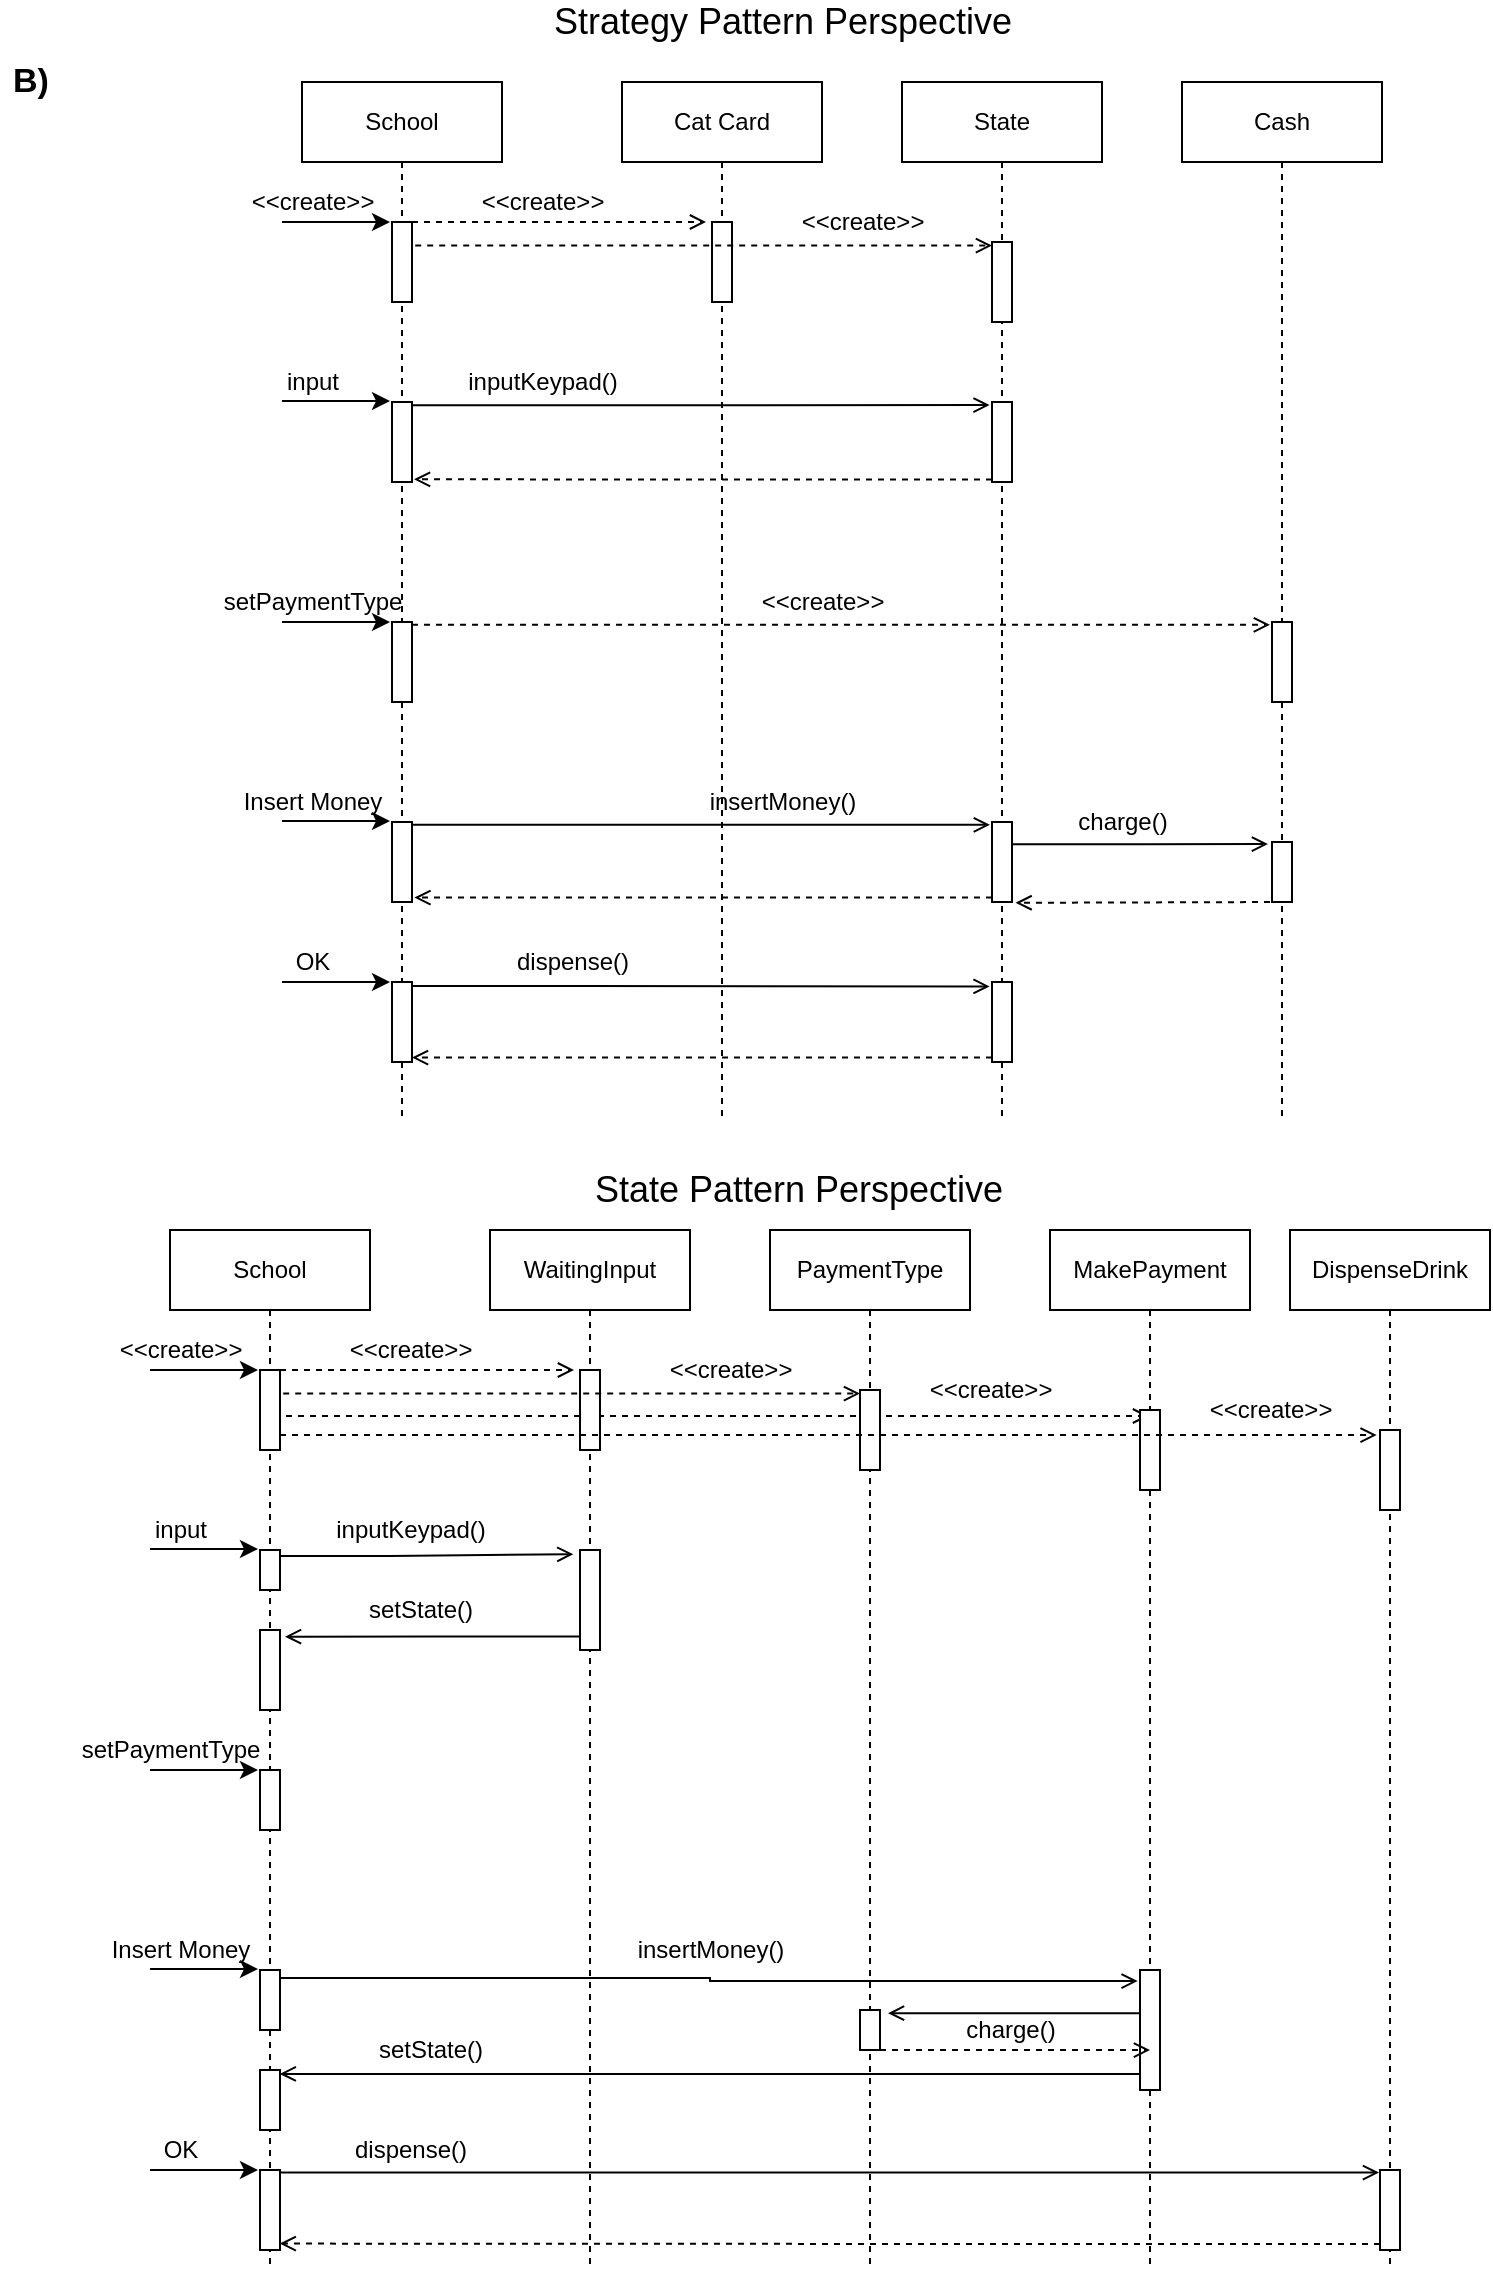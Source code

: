 <mxfile version="13.7.9" type="device"><diagram name="Page-1" id="e7e014a7-5840-1c2e-5031-d8a46d1fe8dd"><mxGraphModel dx="2031" dy="1174" grid="1" gridSize="10" guides="1" tooltips="1" connect="1" arrows="1" fold="1" page="1" pageScale="1" pageWidth="827" pageHeight="1169" background="#FFFFFF" math="0" shadow="0"><root><mxCell id="0"/><mxCell id="1" parent="0"/><mxCell id="lC1kLUlqM52wTR6yFAsP-41" value="School" style="shape=umlLifeline;perimeter=lifelinePerimeter;whiteSpace=wrap;html=1;container=1;collapsible=0;recursiveResize=0;outlineConnect=0;" vertex="1" parent="1"><mxGeometry x="166" y="40" width="100" height="520" as="geometry"/></mxCell><mxCell id="lC1kLUlqM52wTR6yFAsP-45" value="" style="html=1;points=[];perimeter=orthogonalPerimeter;" vertex="1" parent="lC1kLUlqM52wTR6yFAsP-41"><mxGeometry x="45" y="70" width="10" height="40" as="geometry"/></mxCell><mxCell id="lC1kLUlqM52wTR6yFAsP-46" value="" style="html=1;points=[];perimeter=orthogonalPerimeter;" vertex="1" parent="lC1kLUlqM52wTR6yFAsP-41"><mxGeometry x="45" y="160" width="10" height="40" as="geometry"/></mxCell><mxCell id="lC1kLUlqM52wTR6yFAsP-61" value="" style="html=1;points=[];perimeter=orthogonalPerimeter;" vertex="1" parent="lC1kLUlqM52wTR6yFAsP-41"><mxGeometry x="45" y="370" width="10" height="40" as="geometry"/></mxCell><mxCell id="lC1kLUlqM52wTR6yFAsP-75" value="" style="html=1;points=[];perimeter=orthogonalPerimeter;" vertex="1" parent="lC1kLUlqM52wTR6yFAsP-41"><mxGeometry x="45" y="450" width="10" height="40" as="geometry"/></mxCell><mxCell id="lC1kLUlqM52wTR6yFAsP-67" style="edgeStyle=orthogonalEdgeStyle;rounded=0;orthogonalLoop=1;jettySize=auto;html=1;entryX=-0.105;entryY=0.035;entryDx=0;entryDy=0;entryPerimeter=0;endArrow=open;endFill=0;dashed=1;" edge="1" parent="1" source="lC1kLUlqM52wTR6yFAsP-47" target="lC1kLUlqM52wTR6yFAsP-56"><mxGeometry relative="1" as="geometry"><Array as="points"><mxPoint x="436" y="311"/></Array></mxGeometry></mxCell><mxCell id="lC1kLUlqM52wTR6yFAsP-47" value="" style="html=1;points=[];perimeter=orthogonalPerimeter;" vertex="1" parent="1"><mxGeometry x="211" y="310" width="10" height="40" as="geometry"/></mxCell><mxCell id="lC1kLUlqM52wTR6yFAsP-48" value="Cat Card" style="shape=umlLifeline;perimeter=lifelinePerimeter;whiteSpace=wrap;html=1;container=1;collapsible=0;recursiveResize=0;outlineConnect=0;" vertex="1" parent="1"><mxGeometry x="326" y="40" width="100" height="520" as="geometry"/></mxCell><mxCell id="lC1kLUlqM52wTR6yFAsP-49" value="" style="html=1;points=[];perimeter=orthogonalPerimeter;" vertex="1" parent="lC1kLUlqM52wTR6yFAsP-48"><mxGeometry x="45" y="70" width="10" height="40" as="geometry"/></mxCell><mxCell id="lC1kLUlqM52wTR6yFAsP-51" value="State" style="shape=umlLifeline;perimeter=lifelinePerimeter;whiteSpace=wrap;html=1;container=1;collapsible=0;recursiveResize=0;outlineConnect=0;" vertex="1" parent="1"><mxGeometry x="466" y="40" width="100" height="520" as="geometry"/></mxCell><mxCell id="lC1kLUlqM52wTR6yFAsP-52" value="" style="html=1;points=[];perimeter=orthogonalPerimeter;" vertex="1" parent="lC1kLUlqM52wTR6yFAsP-51"><mxGeometry x="45" y="80" width="10" height="40" as="geometry"/></mxCell><mxCell id="lC1kLUlqM52wTR6yFAsP-53" value="" style="html=1;points=[];perimeter=orthogonalPerimeter;" vertex="1" parent="lC1kLUlqM52wTR6yFAsP-51"><mxGeometry x="45" y="160" width="10" height="40" as="geometry"/></mxCell><mxCell id="lC1kLUlqM52wTR6yFAsP-76" value="" style="html=1;points=[];perimeter=orthogonalPerimeter;" vertex="1" parent="lC1kLUlqM52wTR6yFAsP-51"><mxGeometry x="45" y="450" width="10" height="40" as="geometry"/></mxCell><mxCell id="lC1kLUlqM52wTR6yFAsP-54" value="Cash" style="shape=umlLifeline;perimeter=lifelinePerimeter;whiteSpace=wrap;html=1;container=1;collapsible=0;recursiveResize=0;outlineConnect=0;" vertex="1" parent="1"><mxGeometry x="606" y="40" width="100" height="520" as="geometry"/></mxCell><mxCell id="lC1kLUlqM52wTR6yFAsP-56" value="" style="html=1;points=[];perimeter=orthogonalPerimeter;" vertex="1" parent="lC1kLUlqM52wTR6yFAsP-54"><mxGeometry x="45" y="270" width="10" height="40" as="geometry"/></mxCell><mxCell id="lC1kLUlqM52wTR6yFAsP-63" value="" style="html=1;points=[];perimeter=orthogonalPerimeter;" vertex="1" parent="lC1kLUlqM52wTR6yFAsP-54"><mxGeometry x="45" y="380" width="10" height="30" as="geometry"/></mxCell><mxCell id="lC1kLUlqM52wTR6yFAsP-57" style="edgeStyle=orthogonalEdgeStyle;rounded=0;orthogonalLoop=1;jettySize=auto;html=1;endArrow=open;endFill=0;dashed=1;" edge="1" parent="1" source="lC1kLUlqM52wTR6yFAsP-45"><mxGeometry relative="1" as="geometry"><mxPoint x="368" y="110" as="targetPoint"/><Array as="points"><mxPoint x="368" y="110"/></Array></mxGeometry></mxCell><mxCell id="lC1kLUlqM52wTR6yFAsP-58" value="&amp;lt;&amp;lt;create&amp;gt;&amp;gt;" style="text;html=1;align=center;verticalAlign=middle;resizable=0;points=[];autosize=1;" vertex="1" parent="1"><mxGeometry x="246" y="90" width="80" height="20" as="geometry"/></mxCell><mxCell id="lC1kLUlqM52wTR6yFAsP-59" style="edgeStyle=orthogonalEdgeStyle;rounded=0;orthogonalLoop=1;jettySize=auto;html=1;endArrow=open;endFill=0;dashed=1;entryX=0;entryY=0.045;entryDx=0;entryDy=0;entryPerimeter=0;exitX=1.16;exitY=0.295;exitDx=0;exitDy=0;exitPerimeter=0;" edge="1" parent="1" source="lC1kLUlqM52wTR6yFAsP-45" target="lC1kLUlqM52wTR6yFAsP-52"><mxGeometry relative="1" as="geometry"><mxPoint x="221" y="130" as="sourcePoint"/><mxPoint x="368" y="130" as="targetPoint"/><Array as="points"/></mxGeometry></mxCell><mxCell id="lC1kLUlqM52wTR6yFAsP-60" value="&amp;lt;&amp;lt;create&amp;gt;&amp;gt;" style="text;html=1;align=center;verticalAlign=middle;resizable=0;points=[];autosize=1;" vertex="1" parent="1"><mxGeometry x="406" y="100" width="80" height="20" as="geometry"/></mxCell><mxCell id="lC1kLUlqM52wTR6yFAsP-71" style="edgeStyle=orthogonalEdgeStyle;rounded=0;orthogonalLoop=1;jettySize=auto;html=1;entryX=-0.2;entryY=0.035;entryDx=0;entryDy=0;entryPerimeter=0;endArrow=open;endFill=0;" edge="1" parent="1" source="lC1kLUlqM52wTR6yFAsP-62" target="lC1kLUlqM52wTR6yFAsP-63"><mxGeometry relative="1" as="geometry"><Array as="points"><mxPoint x="586" y="421"/></Array></mxGeometry></mxCell><mxCell id="lC1kLUlqM52wTR6yFAsP-74" style="edgeStyle=orthogonalEdgeStyle;rounded=0;orthogonalLoop=1;jettySize=auto;html=1;entryX=1.12;entryY=0.945;entryDx=0;entryDy=0;entryPerimeter=0;dashed=1;endArrow=open;endFill=0;" edge="1" parent="1" source="lC1kLUlqM52wTR6yFAsP-62" target="lC1kLUlqM52wTR6yFAsP-61"><mxGeometry relative="1" as="geometry"><Array as="points"><mxPoint x="366" y="448"/></Array></mxGeometry></mxCell><mxCell id="lC1kLUlqM52wTR6yFAsP-62" value="" style="html=1;points=[];perimeter=orthogonalPerimeter;" vertex="1" parent="1"><mxGeometry x="511" y="410" width="10" height="40" as="geometry"/></mxCell><mxCell id="lC1kLUlqM52wTR6yFAsP-64" style="edgeStyle=orthogonalEdgeStyle;rounded=0;orthogonalLoop=1;jettySize=auto;html=1;entryX=-0.119;entryY=0.039;entryDx=0;entryDy=0;entryPerimeter=0;endArrow=open;endFill=0;" edge="1" parent="1" source="lC1kLUlqM52wTR6yFAsP-46" target="lC1kLUlqM52wTR6yFAsP-53"><mxGeometry relative="1" as="geometry"><Array as="points"><mxPoint x="366" y="202"/></Array></mxGeometry></mxCell><mxCell id="lC1kLUlqM52wTR6yFAsP-65" value="inputKeypad()" style="text;html=1;align=center;verticalAlign=middle;resizable=0;points=[];autosize=1;" vertex="1" parent="1"><mxGeometry x="241" y="180" width="90" height="20" as="geometry"/></mxCell><mxCell id="lC1kLUlqM52wTR6yFAsP-66" style="edgeStyle=orthogonalEdgeStyle;rounded=0;orthogonalLoop=1;jettySize=auto;html=1;dashed=1;endArrow=open;endFill=0;entryX=1.1;entryY=0.967;entryDx=0;entryDy=0;entryPerimeter=0;" edge="1" parent="1" source="lC1kLUlqM52wTR6yFAsP-53" target="lC1kLUlqM52wTR6yFAsP-46"><mxGeometry relative="1" as="geometry"><Array as="points"><mxPoint x="366" y="239"/></Array></mxGeometry></mxCell><mxCell id="lC1kLUlqM52wTR6yFAsP-68" value="&amp;lt;&amp;lt;create&amp;gt;&amp;gt;" style="text;html=1;align=center;verticalAlign=middle;resizable=0;points=[];autosize=1;" vertex="1" parent="1"><mxGeometry x="386" y="290" width="80" height="20" as="geometry"/></mxCell><mxCell id="lC1kLUlqM52wTR6yFAsP-69" style="edgeStyle=orthogonalEdgeStyle;rounded=0;orthogonalLoop=1;jettySize=auto;html=1;entryX=-0.105;entryY=0.035;entryDx=0;entryDy=0;entryPerimeter=0;endArrow=open;endFill=0;" edge="1" parent="1" source="lC1kLUlqM52wTR6yFAsP-61" target="lC1kLUlqM52wTR6yFAsP-62"><mxGeometry relative="1" as="geometry"><Array as="points"><mxPoint x="366" y="411"/></Array></mxGeometry></mxCell><mxCell id="lC1kLUlqM52wTR6yFAsP-70" value="insertMoney()" style="text;html=1;align=center;verticalAlign=middle;resizable=0;points=[];autosize=1;" vertex="1" parent="1"><mxGeometry x="361" y="390" width="90" height="20" as="geometry"/></mxCell><mxCell id="lC1kLUlqM52wTR6yFAsP-72" value="charge()" style="text;html=1;align=center;verticalAlign=middle;resizable=0;points=[];autosize=1;" vertex="1" parent="1"><mxGeometry x="546" y="400" width="60" height="20" as="geometry"/></mxCell><mxCell id="lC1kLUlqM52wTR6yFAsP-73" style="edgeStyle=orthogonalEdgeStyle;rounded=0;orthogonalLoop=1;jettySize=auto;html=1;entryX=1.181;entryY=1.011;entryDx=0;entryDy=0;entryPerimeter=0;endArrow=open;endFill=0;dashed=1;" edge="1" parent="1" source="lC1kLUlqM52wTR6yFAsP-63" target="lC1kLUlqM52wTR6yFAsP-62"><mxGeometry relative="1" as="geometry"><Array as="points"><mxPoint x="523" y="450"/></Array></mxGeometry></mxCell><mxCell id="lC1kLUlqM52wTR6yFAsP-77" style="edgeStyle=orthogonalEdgeStyle;rounded=0;orthogonalLoop=1;jettySize=auto;html=1;entryX=-0.12;entryY=0.055;entryDx=0;entryDy=0;entryPerimeter=0;endArrow=open;endFill=0;" edge="1" parent="1" source="lC1kLUlqM52wTR6yFAsP-75" target="lC1kLUlqM52wTR6yFAsP-76"><mxGeometry relative="1" as="geometry"><Array as="points"><mxPoint x="306" y="492"/><mxPoint x="306" y="492"/></Array></mxGeometry></mxCell><mxCell id="lC1kLUlqM52wTR6yFAsP-78" value="dispense()" style="text;html=1;align=center;verticalAlign=middle;resizable=0;points=[];autosize=1;" vertex="1" parent="1"><mxGeometry x="266" y="470" width="70" height="20" as="geometry"/></mxCell><mxCell id="lC1kLUlqM52wTR6yFAsP-79" style="edgeStyle=orthogonalEdgeStyle;rounded=0;orthogonalLoop=1;jettySize=auto;html=1;entryX=1;entryY=0.945;entryDx=0;entryDy=0;entryPerimeter=0;endArrow=open;endFill=0;dashed=1;" edge="1" parent="1" source="lC1kLUlqM52wTR6yFAsP-76" target="lC1kLUlqM52wTR6yFAsP-75"><mxGeometry relative="1" as="geometry"><Array as="points"><mxPoint x="366" y="528"/></Array></mxGeometry></mxCell><mxCell id="lC1kLUlqM52wTR6yFAsP-114" value="School" style="shape=umlLifeline;perimeter=lifelinePerimeter;whiteSpace=wrap;html=1;container=1;collapsible=0;recursiveResize=0;outlineConnect=0;" vertex="1" parent="1"><mxGeometry x="100" y="614" width="100" height="520" as="geometry"/></mxCell><mxCell id="lC1kLUlqM52wTR6yFAsP-115" value="" style="html=1;points=[];perimeter=orthogonalPerimeter;" vertex="1" parent="lC1kLUlqM52wTR6yFAsP-114"><mxGeometry x="45" y="70" width="10" height="40" as="geometry"/></mxCell><mxCell id="lC1kLUlqM52wTR6yFAsP-116" value="" style="html=1;points=[];perimeter=orthogonalPerimeter;" vertex="1" parent="lC1kLUlqM52wTR6yFAsP-114"><mxGeometry x="45" y="160" width="10" height="20" as="geometry"/></mxCell><mxCell id="lC1kLUlqM52wTR6yFAsP-117" value="" style="html=1;points=[];perimeter=orthogonalPerimeter;" vertex="1" parent="lC1kLUlqM52wTR6yFAsP-114"><mxGeometry x="45" y="370" width="10" height="30" as="geometry"/></mxCell><mxCell id="lC1kLUlqM52wTR6yFAsP-118" value="" style="html=1;points=[];perimeter=orthogonalPerimeter;" vertex="1" parent="lC1kLUlqM52wTR6yFAsP-114"><mxGeometry x="45" y="470" width="10" height="40" as="geometry"/></mxCell><mxCell id="lC1kLUlqM52wTR6yFAsP-160" value="" style="html=1;points=[];perimeter=orthogonalPerimeter;" vertex="1" parent="lC1kLUlqM52wTR6yFAsP-114"><mxGeometry x="45" y="270" width="10" height="30" as="geometry"/></mxCell><mxCell id="lC1kLUlqM52wTR6yFAsP-169" value="" style="html=1;points=[];perimeter=orthogonalPerimeter;" vertex="1" parent="lC1kLUlqM52wTR6yFAsP-114"><mxGeometry x="45" y="420" width="10" height="30" as="geometry"/></mxCell><mxCell id="lC1kLUlqM52wTR6yFAsP-153" style="edgeStyle=orthogonalEdgeStyle;rounded=0;orthogonalLoop=1;jettySize=auto;html=1;endArrow=open;endFill=0;dashed=1;" edge="1" parent="1" target="lC1kLUlqM52wTR6yFAsP-127"><mxGeometry relative="1" as="geometry"><mxPoint x="158" y="707" as="sourcePoint"/><mxPoint x="582" y="834" as="targetPoint"/><Array as="points"><mxPoint x="158" y="707"/></Array></mxGeometry></mxCell><mxCell id="lC1kLUlqM52wTR6yFAsP-120" value="" style="html=1;points=[];perimeter=orthogonalPerimeter;" vertex="1" parent="1"><mxGeometry x="145" y="814" width="10" height="40" as="geometry"/></mxCell><mxCell id="lC1kLUlqM52wTR6yFAsP-121" value="WaitingInput" style="shape=umlLifeline;perimeter=lifelinePerimeter;whiteSpace=wrap;html=1;container=1;collapsible=0;recursiveResize=0;outlineConnect=0;" vertex="1" parent="1"><mxGeometry x="260" y="614" width="100" height="520" as="geometry"/></mxCell><mxCell id="lC1kLUlqM52wTR6yFAsP-122" value="" style="html=1;points=[];perimeter=orthogonalPerimeter;" vertex="1" parent="lC1kLUlqM52wTR6yFAsP-121"><mxGeometry x="45" y="70" width="10" height="40" as="geometry"/></mxCell><mxCell id="lC1kLUlqM52wTR6yFAsP-148" value="" style="html=1;points=[];perimeter=orthogonalPerimeter;" vertex="1" parent="lC1kLUlqM52wTR6yFAsP-121"><mxGeometry x="45" y="160" width="10" height="50" as="geometry"/></mxCell><mxCell id="lC1kLUlqM52wTR6yFAsP-123" value="PaymentType" style="shape=umlLifeline;perimeter=lifelinePerimeter;whiteSpace=wrap;html=1;container=1;collapsible=0;recursiveResize=0;outlineConnect=0;" vertex="1" parent="1"><mxGeometry x="400" y="614" width="100" height="520" as="geometry"/></mxCell><mxCell id="lC1kLUlqM52wTR6yFAsP-124" value="" style="html=1;points=[];perimeter=orthogonalPerimeter;" vertex="1" parent="lC1kLUlqM52wTR6yFAsP-123"><mxGeometry x="45" y="80" width="10" height="40" as="geometry"/></mxCell><mxCell id="lC1kLUlqM52wTR6yFAsP-164" value="" style="html=1;points=[];perimeter=orthogonalPerimeter;" vertex="1" parent="lC1kLUlqM52wTR6yFAsP-123"><mxGeometry x="45" y="390" width="10" height="20" as="geometry"/></mxCell><mxCell id="lC1kLUlqM52wTR6yFAsP-127" value="MakePayment" style="shape=umlLifeline;perimeter=lifelinePerimeter;whiteSpace=wrap;html=1;container=1;collapsible=0;recursiveResize=0;outlineConnect=0;" vertex="1" parent="1"><mxGeometry x="540" y="614" width="100" height="520" as="geometry"/></mxCell><mxCell id="lC1kLUlqM52wTR6yFAsP-152" value="" style="html=1;points=[];perimeter=orthogonalPerimeter;" vertex="1" parent="lC1kLUlqM52wTR6yFAsP-127"><mxGeometry x="45" y="90" width="10" height="40" as="geometry"/></mxCell><mxCell id="lC1kLUlqM52wTR6yFAsP-161" value="" style="html=1;points=[];perimeter=orthogonalPerimeter;" vertex="1" parent="lC1kLUlqM52wTR6yFAsP-127"><mxGeometry x="45" y="370" width="10" height="60" as="geometry"/></mxCell><mxCell id="lC1kLUlqM52wTR6yFAsP-130" style="edgeStyle=orthogonalEdgeStyle;rounded=0;orthogonalLoop=1;jettySize=auto;html=1;endArrow=open;endFill=0;dashed=1;" edge="1" parent="1" source="lC1kLUlqM52wTR6yFAsP-115"><mxGeometry relative="1" as="geometry"><mxPoint x="302" y="684" as="targetPoint"/><Array as="points"><mxPoint x="302" y="684"/></Array></mxGeometry></mxCell><mxCell id="lC1kLUlqM52wTR6yFAsP-131" value="&amp;lt;&amp;lt;create&amp;gt;&amp;gt;" style="text;html=1;align=center;verticalAlign=middle;resizable=0;points=[];autosize=1;" vertex="1" parent="1"><mxGeometry x="180" y="664" width="80" height="20" as="geometry"/></mxCell><mxCell id="lC1kLUlqM52wTR6yFAsP-132" style="edgeStyle=orthogonalEdgeStyle;rounded=0;orthogonalLoop=1;jettySize=auto;html=1;endArrow=open;endFill=0;dashed=1;entryX=0;entryY=0.045;entryDx=0;entryDy=0;entryPerimeter=0;exitX=1.16;exitY=0.295;exitDx=0;exitDy=0;exitPerimeter=0;" edge="1" parent="1" source="lC1kLUlqM52wTR6yFAsP-115" target="lC1kLUlqM52wTR6yFAsP-124"><mxGeometry relative="1" as="geometry"><mxPoint x="155" y="704" as="sourcePoint"/><mxPoint x="302" y="704" as="targetPoint"/><Array as="points"/></mxGeometry></mxCell><mxCell id="lC1kLUlqM52wTR6yFAsP-133" value="&amp;lt;&amp;lt;create&amp;gt;&amp;gt;" style="text;html=1;align=center;verticalAlign=middle;resizable=0;points=[];autosize=1;" vertex="1" parent="1"><mxGeometry x="340" y="674" width="80" height="20" as="geometry"/></mxCell><mxCell id="lC1kLUlqM52wTR6yFAsP-138" value="inputKeypad()" style="text;html=1;align=center;verticalAlign=middle;resizable=0;points=[];autosize=1;" vertex="1" parent="1"><mxGeometry x="175" y="754" width="90" height="20" as="geometry"/></mxCell><mxCell id="lC1kLUlqM52wTR6yFAsP-146" value="dispense()" style="text;html=1;align=center;verticalAlign=middle;resizable=0;points=[];autosize=1;" vertex="1" parent="1"><mxGeometry x="185" y="1064" width="70" height="20" as="geometry"/></mxCell><mxCell id="lC1kLUlqM52wTR6yFAsP-149" style="edgeStyle=orthogonalEdgeStyle;rounded=0;orthogonalLoop=1;jettySize=auto;html=1;entryX=-0.333;entryY=0.042;entryDx=0;entryDy=0;entryPerimeter=0;endArrow=open;endFill=0;" edge="1" parent="1" source="lC1kLUlqM52wTR6yFAsP-116" target="lC1kLUlqM52wTR6yFAsP-148"><mxGeometry relative="1" as="geometry"><Array as="points"><mxPoint x="210" y="777"/><mxPoint x="210" y="777"/></Array></mxGeometry></mxCell><mxCell id="lC1kLUlqM52wTR6yFAsP-150" style="edgeStyle=orthogonalEdgeStyle;rounded=0;orthogonalLoop=1;jettySize=auto;html=1;entryX=1.25;entryY=0.083;entryDx=0;entryDy=0;entryPerimeter=0;endArrow=open;endFill=0;" edge="1" parent="1" source="lC1kLUlqM52wTR6yFAsP-148" target="lC1kLUlqM52wTR6yFAsP-120"><mxGeometry relative="1" as="geometry"><Array as="points"><mxPoint x="230" y="817"/></Array></mxGeometry></mxCell><mxCell id="lC1kLUlqM52wTR6yFAsP-151" value="setState()" style="text;html=1;align=center;verticalAlign=middle;resizable=0;points=[];autosize=1;" vertex="1" parent="1"><mxGeometry x="190" y="794" width="70" height="20" as="geometry"/></mxCell><mxCell id="lC1kLUlqM52wTR6yFAsP-154" value="&amp;lt;&amp;lt;create&amp;gt;&amp;gt;" style="text;html=1;align=center;verticalAlign=middle;resizable=0;points=[];autosize=1;" vertex="1" parent="1"><mxGeometry x="470" y="684" width="80" height="20" as="geometry"/></mxCell><mxCell id="lC1kLUlqM52wTR6yFAsP-155" value="DispenseDrink" style="shape=umlLifeline;perimeter=lifelinePerimeter;whiteSpace=wrap;html=1;container=1;collapsible=0;recursiveResize=0;outlineConnect=0;" vertex="1" parent="1"><mxGeometry x="660" y="614" width="100" height="520" as="geometry"/></mxCell><mxCell id="lC1kLUlqM52wTR6yFAsP-156" value="" style="html=1;points=[];perimeter=orthogonalPerimeter;" vertex="1" parent="lC1kLUlqM52wTR6yFAsP-155"><mxGeometry x="45" y="100" width="10" height="40" as="geometry"/></mxCell><mxCell id="lC1kLUlqM52wTR6yFAsP-172" value="" style="html=1;points=[];perimeter=orthogonalPerimeter;" vertex="1" parent="lC1kLUlqM52wTR6yFAsP-155"><mxGeometry x="45" y="470" width="10" height="40" as="geometry"/></mxCell><mxCell id="lC1kLUlqM52wTR6yFAsP-157" style="edgeStyle=orthogonalEdgeStyle;rounded=0;orthogonalLoop=1;jettySize=auto;html=1;entryX=-0.167;entryY=0.063;entryDx=0;entryDy=0;entryPerimeter=0;dashed=1;endArrow=open;endFill=0;" edge="1" parent="1" source="lC1kLUlqM52wTR6yFAsP-115" target="lC1kLUlqM52wTR6yFAsP-156"><mxGeometry relative="1" as="geometry"><Array as="points"><mxPoint x="430" y="717"/></Array></mxGeometry></mxCell><mxCell id="lC1kLUlqM52wTR6yFAsP-158" value="&amp;lt;&amp;lt;create&amp;gt;&amp;gt;" style="text;html=1;align=center;verticalAlign=middle;resizable=0;points=[];autosize=1;" vertex="1" parent="1"><mxGeometry x="610" y="694" width="80" height="20" as="geometry"/></mxCell><mxCell id="lC1kLUlqM52wTR6yFAsP-162" style="edgeStyle=orthogonalEdgeStyle;rounded=0;orthogonalLoop=1;jettySize=auto;html=1;entryX=-0.117;entryY=0.092;entryDx=0;entryDy=0;entryPerimeter=0;endArrow=open;endFill=0;" edge="1" parent="1" source="lC1kLUlqM52wTR6yFAsP-117" target="lC1kLUlqM52wTR6yFAsP-161"><mxGeometry relative="1" as="geometry"><Array as="points"><mxPoint x="370" y="988"/></Array></mxGeometry></mxCell><mxCell id="lC1kLUlqM52wTR6yFAsP-163" value="insertMoney()" style="text;html=1;align=center;verticalAlign=middle;resizable=0;points=[];autosize=1;" vertex="1" parent="1"><mxGeometry x="325" y="964" width="90" height="20" as="geometry"/></mxCell><mxCell id="lC1kLUlqM52wTR6yFAsP-166" style="edgeStyle=orthogonalEdgeStyle;rounded=0;orthogonalLoop=1;jettySize=auto;html=1;entryX=1.4;entryY=0.081;entryDx=0;entryDy=0;entryPerimeter=0;endArrow=open;endFill=0;" edge="1" parent="1" source="lC1kLUlqM52wTR6yFAsP-161" target="lC1kLUlqM52wTR6yFAsP-164"><mxGeometry relative="1" as="geometry"><Array as="points"><mxPoint x="520" y="1006"/></Array></mxGeometry></mxCell><mxCell id="lC1kLUlqM52wTR6yFAsP-167" value="charge()" style="text;html=1;align=center;verticalAlign=middle;resizable=0;points=[];autosize=1;" vertex="1" parent="1"><mxGeometry x="490" y="1004" width="60" height="20" as="geometry"/></mxCell><mxCell id="lC1kLUlqM52wTR6yFAsP-168" style="edgeStyle=orthogonalEdgeStyle;rounded=0;orthogonalLoop=1;jettySize=auto;html=1;entryX=0.5;entryY=0.667;entryDx=0;entryDy=0;entryPerimeter=0;endArrow=open;endFill=0;dashed=1;" edge="1" parent="1" source="lC1kLUlqM52wTR6yFAsP-164" target="lC1kLUlqM52wTR6yFAsP-161"><mxGeometry relative="1" as="geometry"><Array as="points"><mxPoint x="480" y="1024"/><mxPoint x="480" y="1024"/></Array></mxGeometry></mxCell><mxCell id="lC1kLUlqM52wTR6yFAsP-170" style="edgeStyle=orthogonalEdgeStyle;rounded=0;orthogonalLoop=1;jettySize=auto;html=1;entryX=0.986;entryY=0.066;entryDx=0;entryDy=0;entryPerimeter=0;endArrow=open;endFill=0;" edge="1" parent="1" source="lC1kLUlqM52wTR6yFAsP-161" target="lC1kLUlqM52wTR6yFAsP-169"><mxGeometry relative="1" as="geometry"><Array as="points"><mxPoint x="420" y="1036"/><mxPoint x="420" y="1036"/></Array></mxGeometry></mxCell><mxCell id="lC1kLUlqM52wTR6yFAsP-171" value="setState()" style="text;html=1;align=center;verticalAlign=middle;resizable=0;points=[];autosize=1;" vertex="1" parent="1"><mxGeometry x="195" y="1014" width="70" height="20" as="geometry"/></mxCell><mxCell id="lC1kLUlqM52wTR6yFAsP-173" style="edgeStyle=orthogonalEdgeStyle;rounded=0;orthogonalLoop=1;jettySize=auto;html=1;entryX=-0.048;entryY=0.032;entryDx=0;entryDy=0;entryPerimeter=0;endArrow=open;endFill=0;" edge="1" parent="1" source="lC1kLUlqM52wTR6yFAsP-118" target="lC1kLUlqM52wTR6yFAsP-172"><mxGeometry relative="1" as="geometry"><Array as="points"><mxPoint x="230" y="1086"/></Array></mxGeometry></mxCell><mxCell id="lC1kLUlqM52wTR6yFAsP-174" style="edgeStyle=orthogonalEdgeStyle;rounded=0;orthogonalLoop=1;jettySize=auto;html=1;entryX=0.986;entryY=0.92;entryDx=0;entryDy=0;entryPerimeter=0;endArrow=open;endFill=0;dashed=1;" edge="1" parent="1" source="lC1kLUlqM52wTR6yFAsP-172" target="lC1kLUlqM52wTR6yFAsP-118"><mxGeometry relative="1" as="geometry"><Array as="points"><mxPoint x="530" y="1121"/><mxPoint x="530" y="1121"/></Array></mxGeometry></mxCell><mxCell id="lC1kLUlqM52wTR6yFAsP-175" value="&lt;font style=&quot;font-size: 18px&quot;&gt;Strategy Pattern Perspective&lt;/font&gt;" style="text;html=1;align=center;verticalAlign=middle;resizable=0;points=[];autosize=1;" vertex="1" parent="1"><mxGeometry x="286" width="240" height="20" as="geometry"/></mxCell><mxCell id="lC1kLUlqM52wTR6yFAsP-176" value="&lt;font style=&quot;font-size: 18px&quot;&gt;State Pattern Perspective&lt;/font&gt;" style="text;html=1;align=center;verticalAlign=middle;resizable=0;points=[];autosize=1;" vertex="1" parent="1"><mxGeometry x="304" y="584" width="220" height="20" as="geometry"/></mxCell><mxCell id="lC1kLUlqM52wTR6yFAsP-178" value="" style="endArrow=classic;html=1;entryX=-0.1;entryY=0;entryDx=0;entryDy=0;entryPerimeter=0;" edge="1" parent="1" target="lC1kLUlqM52wTR6yFAsP-45"><mxGeometry width="50" height="50" relative="1" as="geometry"><mxPoint x="156" y="110" as="sourcePoint"/><mxPoint x="396" y="180" as="targetPoint"/></mxGeometry></mxCell><mxCell id="lC1kLUlqM52wTR6yFAsP-179" value="&amp;lt;&amp;lt;create&amp;gt;&amp;gt;" style="text;html=1;align=center;verticalAlign=middle;resizable=0;points=[];autosize=1;" vertex="1" parent="1"><mxGeometry x="131" y="90" width="80" height="20" as="geometry"/></mxCell><mxCell id="lC1kLUlqM52wTR6yFAsP-180" value="" style="endArrow=classic;html=1;entryX=-0.1;entryY=0;entryDx=0;entryDy=0;entryPerimeter=0;" edge="1" parent="1"><mxGeometry width="50" height="50" relative="1" as="geometry"><mxPoint x="156" y="199.52" as="sourcePoint"/><mxPoint x="210" y="199.52" as="targetPoint"/></mxGeometry></mxCell><mxCell id="lC1kLUlqM52wTR6yFAsP-181" value="input&lt;span style=&quot;color: rgba(0 , 0 , 0 , 0) ; font-family: monospace ; font-size: 0px&quot;&gt;%3CmxGraphModel%3E%3Croot%3E%3CmxCell%20id%3D%220%22%2F%3E%3CmxCell%20id%3D%221%22%20parent%3D%220%22%2F%3E%3CmxCell%20id%3D%222%22%20value%3D%22%22%20style%3D%22endArrow%3Dclassic%3Bhtml%3D1%3BentryX%3D-0.1%3BentryY%3D0%3BentryDx%3D0%3BentryDy%3D0%3BentryPerimeter%3D0%3B%22%20edge%3D%221%22%20parent%3D%221%22%3E%3CmxGeometry%20width%3D%2250%22%20height%3D%2250%22%20relative%3D%221%22%20as%3D%22geometry%22%3E%3CmxPoint%20x%3D%22150%22%20y%3D%22130%22%20as%3D%22sourcePoint%22%2F%3E%3CmxPoint%20x%3D%22204%22%20y%3D%22130%22%20as%3D%22targetPoint%22%2F%3E%3C%2FmxGeometry%3E%3C%2FmxCell%3E%3CmxCell%20id%3D%223%22%20value%3D%22%26amp%3Blt%3B%26amp%3Blt%3Bcreate%26amp%3Bgt%3B%26amp%3Bgt%3B%22%20style%3D%22text%3Bhtml%3D1%3Balign%3Dcenter%3BverticalAlign%3Dmiddle%3Bresizable%3D0%3Bpoints%3D%5B%5D%3Bautosize%3D1%3B%22%20vertex%3D%221%22%20parent%3D%221%22%3E%3CmxGeometry%20x%3D%22125%22%20y%3D%22110%22%20width%3D%2280%22%20height%3D%2220%22%20as%3D%22geometry%22%2F%3E%3C%2FmxCell%3E%3C%2Froot%3E%3C%2FmxGraphModel%3E&lt;/span&gt;" style="text;html=1;align=center;verticalAlign=middle;resizable=0;points=[];autosize=1;" vertex="1" parent="1"><mxGeometry x="151" y="179.52" width="40" height="20" as="geometry"/></mxCell><mxCell id="lC1kLUlqM52wTR6yFAsP-182" value="" style="endArrow=classic;html=1;entryX=-0.1;entryY=0;entryDx=0;entryDy=0;entryPerimeter=0;" edge="1" parent="1"><mxGeometry width="50" height="50" relative="1" as="geometry"><mxPoint x="156" y="310" as="sourcePoint"/><mxPoint x="210" y="310" as="targetPoint"/></mxGeometry></mxCell><mxCell id="lC1kLUlqM52wTR6yFAsP-183" value="setPaymentType" style="text;html=1;align=center;verticalAlign=middle;resizable=0;points=[];autosize=1;" vertex="1" parent="1"><mxGeometry x="121" y="290" width="100" height="20" as="geometry"/></mxCell><mxCell id="lC1kLUlqM52wTR6yFAsP-184" value="" style="endArrow=classic;html=1;entryX=-0.1;entryY=0;entryDx=0;entryDy=0;entryPerimeter=0;" edge="1" parent="1"><mxGeometry width="50" height="50" relative="1" as="geometry"><mxPoint x="156" y="409.52" as="sourcePoint"/><mxPoint x="210" y="409.52" as="targetPoint"/></mxGeometry></mxCell><mxCell id="lC1kLUlqM52wTR6yFAsP-185" value="Insert Money&lt;span style=&quot;color: rgba(0 , 0 , 0 , 0) ; font-family: monospace ; font-size: 0px&quot;&gt;%3CmxGraphModel%3E%3Croot%3E%3CmxCell%20id%3D%220%22%2F%3E%3CmxCell%20id%3D%221%22%20parent%3D%220%22%2F%3E%3CmxCell%20id%3D%222%22%20value%3D%22%22%20style%3D%22endArrow%3Dclassic%3Bhtml%3D1%3BentryX%3D-0.1%3BentryY%3D0%3BentryDx%3D0%3BentryDy%3D0%3BentryPerimeter%3D0%3B%22%20edge%3D%221%22%20parent%3D%221%22%3E%3CmxGeometry%20width%3D%2250%22%20height%3D%2250%22%20relative%3D%221%22%20as%3D%22geometry%22%3E%3CmxPoint%20x%3D%22150%22%20y%3D%22130%22%20as%3D%22sourcePoint%22%2F%3E%3CmxPoint%20x%3D%22204%22%20y%3D%22130%22%20as%3D%22targetPoint%22%2F%3E%3C%2FmxGeometry%3E%3C%2FmxCell%3E%3CmxCell%20id%3D%223%22%20value%3D%22%26amp%3Blt%3B%26amp%3Blt%3Bcreate%26amp%3Bgt%3B%26amp%3Bgt%3B%22%20style%3D%22text%3Bhtml%3D1%3Balign%3Dcenter%3BverticalAlign%3Dmiddle%3Bresizable%3D0%3Bpoints%3D%5B%5D%3Bautosize%3D1%3B%22%20vertex%3D%221%22%20parent%3D%221%22%3E%3CmxGeometry%20x%3D%22125%22%20y%3D%22110%22%20width%3D%2280%22%20height%3D%2220%22%20as%3D%22geometry%22%2F%3E%3C%2FmxCell%3E%3C%2Froot%3E%3C%2FmxGraphModel%3E&lt;/span&gt;" style="text;html=1;align=center;verticalAlign=middle;resizable=0;points=[];autosize=1;" vertex="1" parent="1"><mxGeometry x="131" y="389.52" width="80" height="20" as="geometry"/></mxCell><mxCell id="lC1kLUlqM52wTR6yFAsP-186" value="" style="endArrow=classic;html=1;entryX=-0.1;entryY=0;entryDx=0;entryDy=0;entryPerimeter=0;" edge="1" parent="1"><mxGeometry width="50" height="50" relative="1" as="geometry"><mxPoint x="156" y="490" as="sourcePoint"/><mxPoint x="210" y="490" as="targetPoint"/></mxGeometry></mxCell><mxCell id="lC1kLUlqM52wTR6yFAsP-187" value="OK" style="text;html=1;align=center;verticalAlign=middle;resizable=0;points=[];autosize=1;" vertex="1" parent="1"><mxGeometry x="156" y="470" width="30" height="20" as="geometry"/></mxCell><mxCell id="lC1kLUlqM52wTR6yFAsP-188" value="" style="endArrow=classic;html=1;entryX=-0.1;entryY=0;entryDx=0;entryDy=0;entryPerimeter=0;" edge="1" parent="1"><mxGeometry width="50" height="50" relative="1" as="geometry"><mxPoint x="90" y="684" as="sourcePoint"/><mxPoint x="144" y="684" as="targetPoint"/></mxGeometry></mxCell><mxCell id="lC1kLUlqM52wTR6yFAsP-189" value="&amp;lt;&amp;lt;create&amp;gt;&amp;gt;" style="text;html=1;align=center;verticalAlign=middle;resizable=0;points=[];autosize=1;" vertex="1" parent="1"><mxGeometry x="65" y="664" width="80" height="20" as="geometry"/></mxCell><mxCell id="lC1kLUlqM52wTR6yFAsP-190" value="" style="endArrow=classic;html=1;entryX=-0.1;entryY=0;entryDx=0;entryDy=0;entryPerimeter=0;" edge="1" parent="1"><mxGeometry width="50" height="50" relative="1" as="geometry"><mxPoint x="90" y="773.52" as="sourcePoint"/><mxPoint x="144" y="773.52" as="targetPoint"/></mxGeometry></mxCell><mxCell id="lC1kLUlqM52wTR6yFAsP-191" value="input&lt;span style=&quot;color: rgba(0 , 0 , 0 , 0) ; font-family: monospace ; font-size: 0px&quot;&gt;%3CmxGraphModel%3E%3Croot%3E%3CmxCell%20id%3D%220%22%2F%3E%3CmxCell%20id%3D%221%22%20parent%3D%220%22%2F%3E%3CmxCell%20id%3D%222%22%20value%3D%22%22%20style%3D%22endArrow%3Dclassic%3Bhtml%3D1%3BentryX%3D-0.1%3BentryY%3D0%3BentryDx%3D0%3BentryDy%3D0%3BentryPerimeter%3D0%3B%22%20edge%3D%221%22%20parent%3D%221%22%3E%3CmxGeometry%20width%3D%2250%22%20height%3D%2250%22%20relative%3D%221%22%20as%3D%22geometry%22%3E%3CmxPoint%20x%3D%22150%22%20y%3D%22130%22%20as%3D%22sourcePoint%22%2F%3E%3CmxPoint%20x%3D%22204%22%20y%3D%22130%22%20as%3D%22targetPoint%22%2F%3E%3C%2FmxGeometry%3E%3C%2FmxCell%3E%3CmxCell%20id%3D%223%22%20value%3D%22%26amp%3Blt%3B%26amp%3Blt%3Bcreate%26amp%3Bgt%3B%26amp%3Bgt%3B%22%20style%3D%22text%3Bhtml%3D1%3Balign%3Dcenter%3BverticalAlign%3Dmiddle%3Bresizable%3D0%3Bpoints%3D%5B%5D%3Bautosize%3D1%3B%22%20vertex%3D%221%22%20parent%3D%221%22%3E%3CmxGeometry%20x%3D%22125%22%20y%3D%22110%22%20width%3D%2280%22%20height%3D%2220%22%20as%3D%22geometry%22%2F%3E%3C%2FmxCell%3E%3C%2Froot%3E%3C%2FmxGraphModel%3E&lt;/span&gt;" style="text;html=1;align=center;verticalAlign=middle;resizable=0;points=[];autosize=1;" vertex="1" parent="1"><mxGeometry x="85" y="753.52" width="40" height="20" as="geometry"/></mxCell><mxCell id="lC1kLUlqM52wTR6yFAsP-192" value="" style="endArrow=classic;html=1;entryX=-0.1;entryY=0;entryDx=0;entryDy=0;entryPerimeter=0;" edge="1" parent="1"><mxGeometry width="50" height="50" relative="1" as="geometry"><mxPoint x="90" y="884.0" as="sourcePoint"/><mxPoint x="144" y="884.0" as="targetPoint"/></mxGeometry></mxCell><mxCell id="lC1kLUlqM52wTR6yFAsP-193" value="" style="endArrow=classic;html=1;entryX=-0.1;entryY=0;entryDx=0;entryDy=0;entryPerimeter=0;" edge="1" parent="1"><mxGeometry width="50" height="50" relative="1" as="geometry"><mxPoint x="90" y="983.52" as="sourcePoint"/><mxPoint x="144" y="983.52" as="targetPoint"/></mxGeometry></mxCell><mxCell id="lC1kLUlqM52wTR6yFAsP-194" value="Insert Money&lt;span style=&quot;color: rgba(0 , 0 , 0 , 0) ; font-family: monospace ; font-size: 0px&quot;&gt;%3CmxGraphModel%3E%3Croot%3E%3CmxCell%20id%3D%220%22%2F%3E%3CmxCell%20id%3D%221%22%20parent%3D%220%22%2F%3E%3CmxCell%20id%3D%222%22%20value%3D%22%22%20style%3D%22endArrow%3Dclassic%3Bhtml%3D1%3BentryX%3D-0.1%3BentryY%3D0%3BentryDx%3D0%3BentryDy%3D0%3BentryPerimeter%3D0%3B%22%20edge%3D%221%22%20parent%3D%221%22%3E%3CmxGeometry%20width%3D%2250%22%20height%3D%2250%22%20relative%3D%221%22%20as%3D%22geometry%22%3E%3CmxPoint%20x%3D%22150%22%20y%3D%22130%22%20as%3D%22sourcePoint%22%2F%3E%3CmxPoint%20x%3D%22204%22%20y%3D%22130%22%20as%3D%22targetPoint%22%2F%3E%3C%2FmxGeometry%3E%3C%2FmxCell%3E%3CmxCell%20id%3D%223%22%20value%3D%22%26amp%3Blt%3B%26amp%3Blt%3Bcreate%26amp%3Bgt%3B%26amp%3Bgt%3B%22%20style%3D%22text%3Bhtml%3D1%3Balign%3Dcenter%3BverticalAlign%3Dmiddle%3Bresizable%3D0%3Bpoints%3D%5B%5D%3Bautosize%3D1%3B%22%20vertex%3D%221%22%20parent%3D%221%22%3E%3CmxGeometry%20x%3D%22125%22%20y%3D%22110%22%20width%3D%2280%22%20height%3D%2220%22%20as%3D%22geometry%22%2F%3E%3C%2FmxCell%3E%3C%2Froot%3E%3C%2FmxGraphModel%3E&lt;/span&gt;" style="text;html=1;align=center;verticalAlign=middle;resizable=0;points=[];autosize=1;" vertex="1" parent="1"><mxGeometry x="65" y="963.52" width="80" height="20" as="geometry"/></mxCell><mxCell id="lC1kLUlqM52wTR6yFAsP-195" value="" style="endArrow=classic;html=1;entryX=-0.1;entryY=0;entryDx=0;entryDy=0;entryPerimeter=0;" edge="1" parent="1"><mxGeometry width="50" height="50" relative="1" as="geometry"><mxPoint x="90" y="1084" as="sourcePoint"/><mxPoint x="144" y="1084" as="targetPoint"/></mxGeometry></mxCell><mxCell id="lC1kLUlqM52wTR6yFAsP-196" value="OK" style="text;html=1;align=center;verticalAlign=middle;resizable=0;points=[];autosize=1;" vertex="1" parent="1"><mxGeometry x="90" y="1064" width="30" height="20" as="geometry"/></mxCell><mxCell id="lC1kLUlqM52wTR6yFAsP-197" value="setPaymentType" style="text;html=1;align=center;verticalAlign=middle;resizable=0;points=[];autosize=1;" vertex="1" parent="1"><mxGeometry x="50" y="864" width="100" height="20" as="geometry"/></mxCell><mxCell id="lC1kLUlqM52wTR6yFAsP-198" value="&lt;font style=&quot;font-size: 17px&quot;&gt;&lt;b&gt;B)&lt;/b&gt;&lt;/font&gt;" style="text;html=1;align=center;verticalAlign=middle;resizable=0;points=[];autosize=1;" vertex="1" parent="1"><mxGeometry x="15" y="30" width="30" height="20" as="geometry"/></mxCell></root></mxGraphModel></diagram></mxfile>